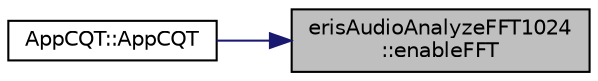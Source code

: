 digraph "erisAudioAnalyzeFFT1024::enableFFT"
{
 // LATEX_PDF_SIZE
  edge [fontname="Helvetica",fontsize="10",labelfontname="Helvetica",labelfontsize="10"];
  node [fontname="Helvetica",fontsize="10",shape=record];
  rankdir="RL";
  Node1 [label="erisAudioAnalyzeFFT1024\l::enableFFT",height=0.2,width=0.4,color="black", fillcolor="grey75", style="filled", fontcolor="black",tooltip=" "];
  Node1 -> Node2 [dir="back",color="midnightblue",fontsize="10",style="solid",fontname="Helvetica"];
  Node2 [label="AppCQT::AppCQT",height=0.2,width=0.4,color="black", fillcolor="white", style="filled",URL="$class_app_c_q_t.html#a587bd3e6103103694f01f420aeb02a70",tooltip=" "];
}
